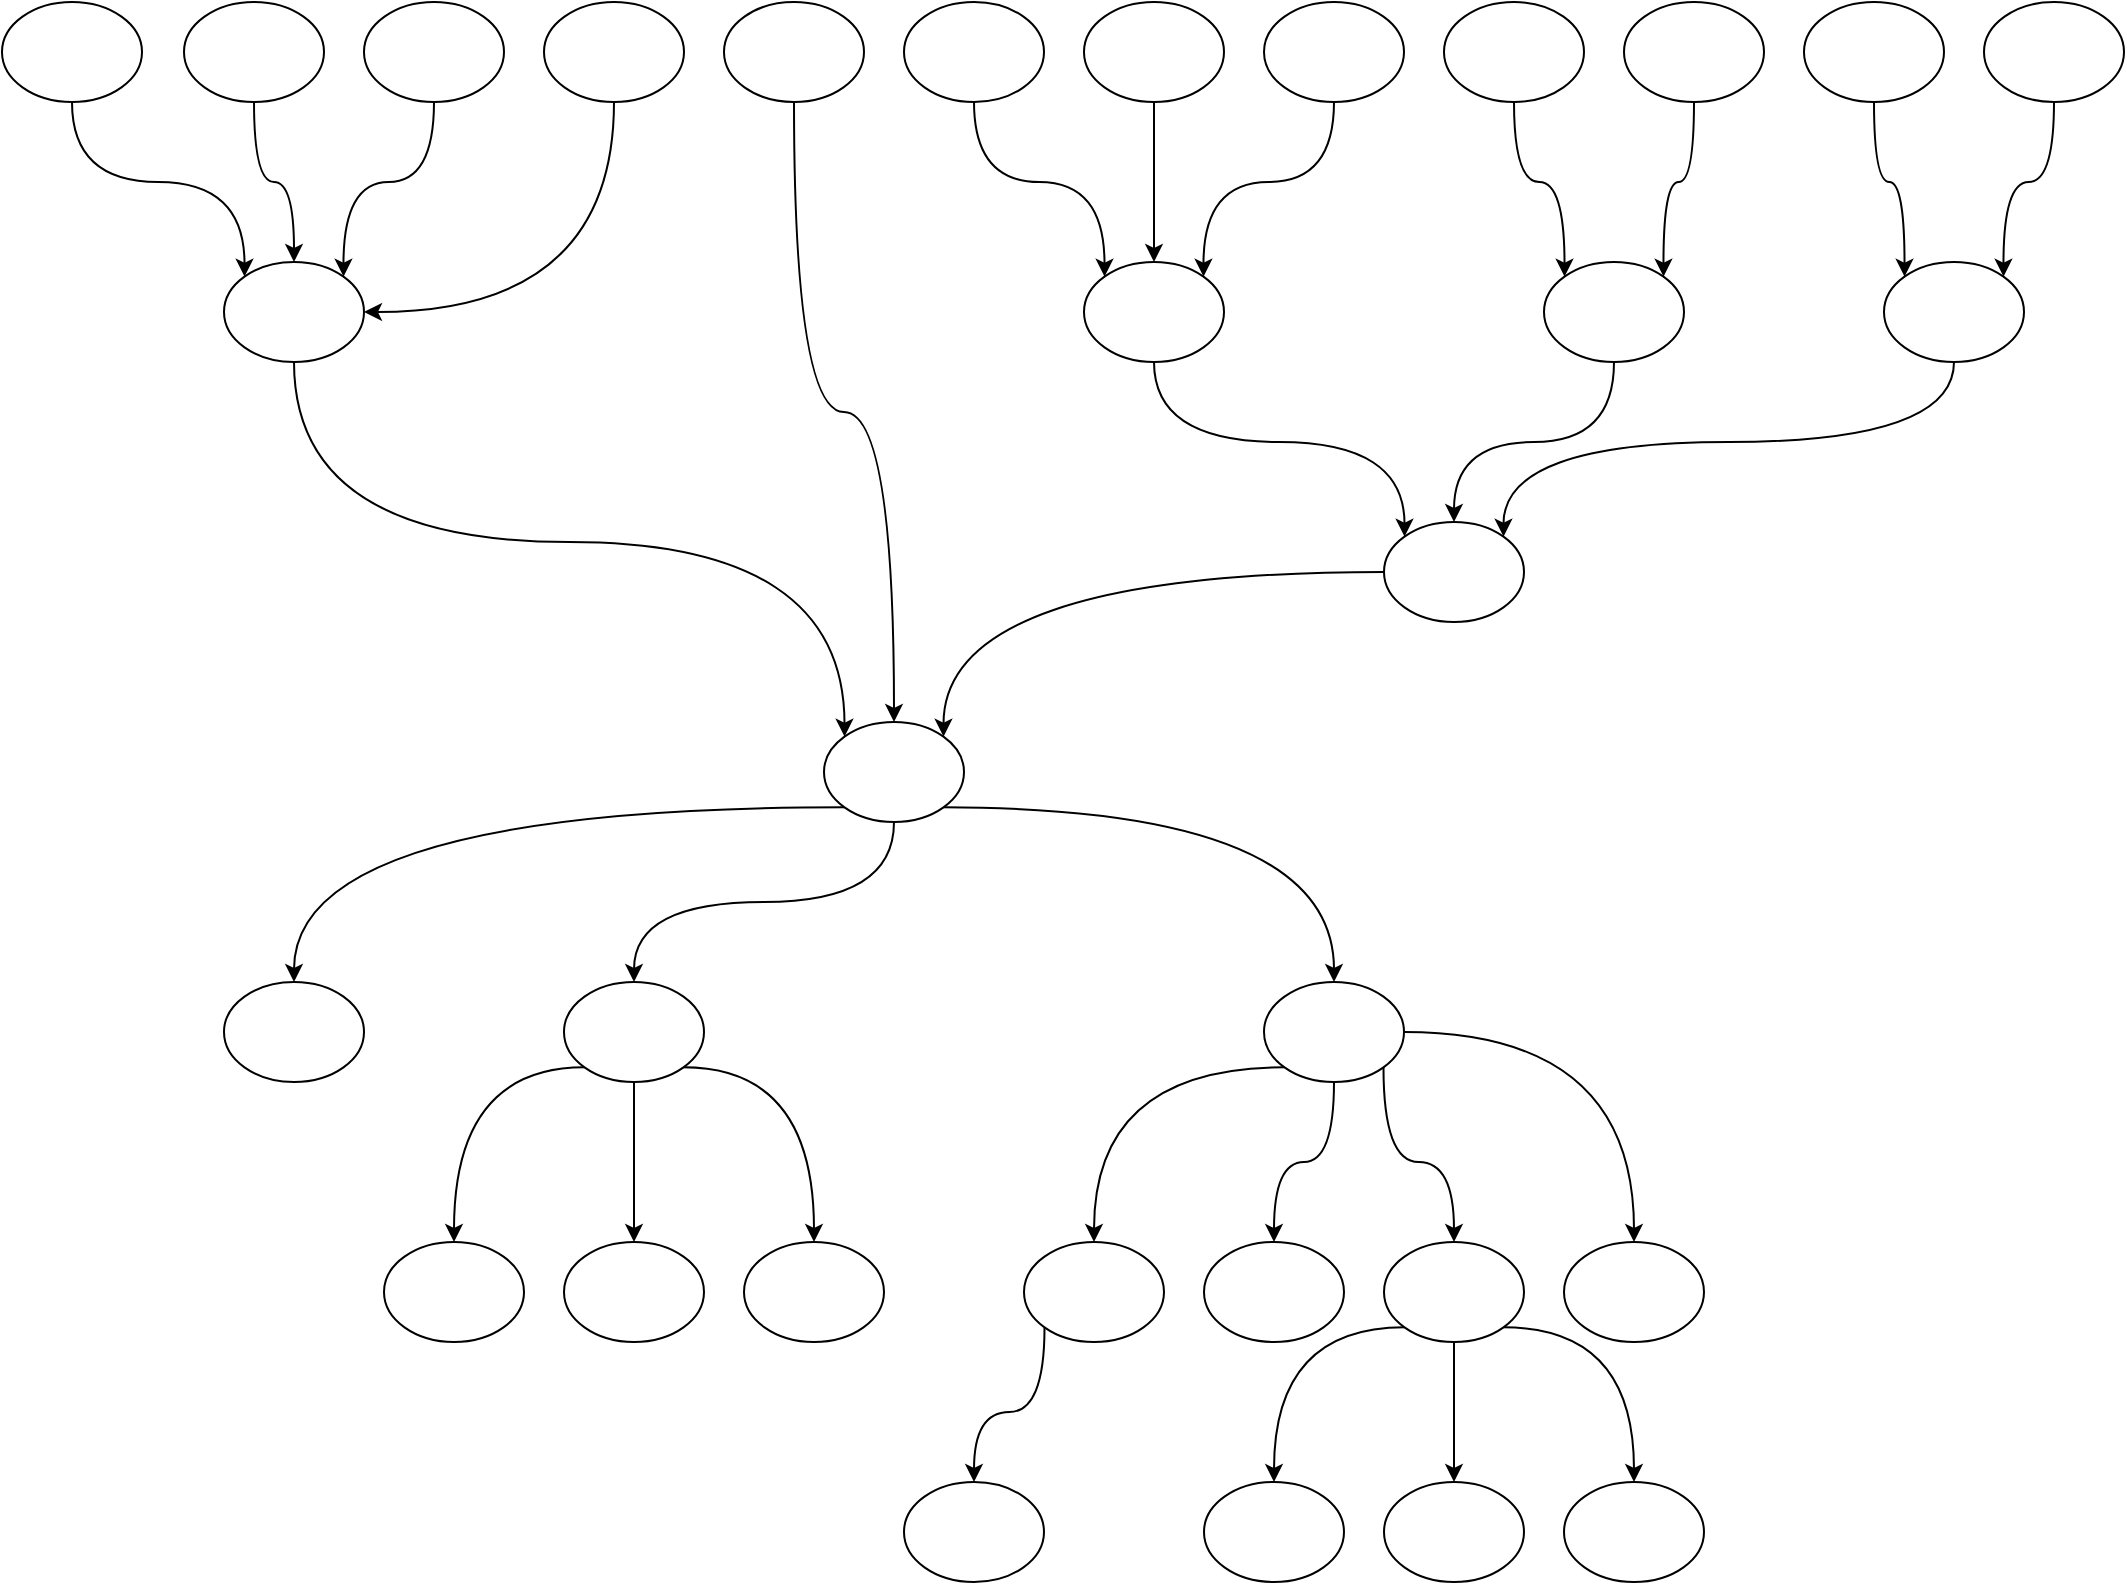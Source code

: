 <mxfile version="19.0.3" type="github">
  <diagram id="aV7yKb-oYIvs3yWfVHRN" name="第 1 页">
    <mxGraphModel dx="1422" dy="762" grid="1" gridSize="10" guides="1" tooltips="1" connect="1" arrows="1" fold="1" page="1" pageScale="1" pageWidth="1169" pageHeight="827" math="0" shadow="0">
      <root>
        <mxCell id="0" />
        <mxCell id="1" parent="0" />
        <mxCell id="Aef8_bQm2GeZmL0EMqKm-12" style="edgeStyle=orthogonalEdgeStyle;rounded=0;orthogonalLoop=1;jettySize=auto;html=1;exitX=0.5;exitY=1;exitDx=0;exitDy=0;entryX=0;entryY=0;entryDx=0;entryDy=0;curved=1;" edge="1" parent="1" source="Aef8_bQm2GeZmL0EMqKm-1" target="Aef8_bQm2GeZmL0EMqKm-11">
          <mxGeometry relative="1" as="geometry" />
        </mxCell>
        <mxCell id="Aef8_bQm2GeZmL0EMqKm-1" value="" style="ellipse;whiteSpace=wrap;html=1;" parent="1" vertex="1">
          <mxGeometry x="9" y="30" width="70" height="50" as="geometry" />
        </mxCell>
        <mxCell id="Aef8_bQm2GeZmL0EMqKm-13" style="edgeStyle=orthogonalEdgeStyle;curved=1;rounded=0;orthogonalLoop=1;jettySize=auto;html=1;entryX=0.5;entryY=0;entryDx=0;entryDy=0;" edge="1" parent="1" source="Aef8_bQm2GeZmL0EMqKm-2" target="Aef8_bQm2GeZmL0EMqKm-11">
          <mxGeometry relative="1" as="geometry" />
        </mxCell>
        <mxCell id="Aef8_bQm2GeZmL0EMqKm-2" value="" style="ellipse;whiteSpace=wrap;html=1;" vertex="1" parent="1">
          <mxGeometry x="100" y="30" width="70" height="50" as="geometry" />
        </mxCell>
        <mxCell id="Aef8_bQm2GeZmL0EMqKm-14" style="edgeStyle=orthogonalEdgeStyle;curved=1;rounded=0;orthogonalLoop=1;jettySize=auto;html=1;entryX=1;entryY=0;entryDx=0;entryDy=0;exitX=0.5;exitY=1;exitDx=0;exitDy=0;" edge="1" parent="1" source="Aef8_bQm2GeZmL0EMqKm-3" target="Aef8_bQm2GeZmL0EMqKm-11">
          <mxGeometry relative="1" as="geometry" />
        </mxCell>
        <mxCell id="Aef8_bQm2GeZmL0EMqKm-3" value="" style="ellipse;whiteSpace=wrap;html=1;" vertex="1" parent="1">
          <mxGeometry x="190" y="30" width="70" height="50" as="geometry" />
        </mxCell>
        <mxCell id="Aef8_bQm2GeZmL0EMqKm-15" style="edgeStyle=orthogonalEdgeStyle;curved=1;rounded=0;orthogonalLoop=1;jettySize=auto;html=1;entryX=1;entryY=0.5;entryDx=0;entryDy=0;exitX=0.5;exitY=1;exitDx=0;exitDy=0;" edge="1" parent="1" source="Aef8_bQm2GeZmL0EMqKm-4" target="Aef8_bQm2GeZmL0EMqKm-11">
          <mxGeometry relative="1" as="geometry" />
        </mxCell>
        <mxCell id="Aef8_bQm2GeZmL0EMqKm-4" value="" style="ellipse;whiteSpace=wrap;html=1;" vertex="1" parent="1">
          <mxGeometry x="280" y="30" width="70" height="50" as="geometry" />
        </mxCell>
        <mxCell id="Aef8_bQm2GeZmL0EMqKm-17" style="edgeStyle=orthogonalEdgeStyle;curved=1;rounded=0;orthogonalLoop=1;jettySize=auto;html=1;entryX=0.5;entryY=0;entryDx=0;entryDy=0;" edge="1" parent="1" source="Aef8_bQm2GeZmL0EMqKm-5" target="Aef8_bQm2GeZmL0EMqKm-16">
          <mxGeometry relative="1" as="geometry" />
        </mxCell>
        <mxCell id="Aef8_bQm2GeZmL0EMqKm-5" value="" style="ellipse;whiteSpace=wrap;html=1;" vertex="1" parent="1">
          <mxGeometry x="370" y="30" width="70" height="50" as="geometry" />
        </mxCell>
        <mxCell id="Aef8_bQm2GeZmL0EMqKm-25" style="edgeStyle=orthogonalEdgeStyle;curved=1;rounded=0;orthogonalLoop=1;jettySize=auto;html=1;entryX=0;entryY=0;entryDx=0;entryDy=0;exitX=0.5;exitY=1;exitDx=0;exitDy=0;" edge="1" parent="1" source="Aef8_bQm2GeZmL0EMqKm-6" target="Aef8_bQm2GeZmL0EMqKm-21">
          <mxGeometry relative="1" as="geometry" />
        </mxCell>
        <mxCell id="Aef8_bQm2GeZmL0EMqKm-6" value="" style="ellipse;whiteSpace=wrap;html=1;" vertex="1" parent="1">
          <mxGeometry x="460" y="30" width="70" height="50" as="geometry" />
        </mxCell>
        <mxCell id="Aef8_bQm2GeZmL0EMqKm-30" style="edgeStyle=orthogonalEdgeStyle;curved=1;rounded=0;orthogonalLoop=1;jettySize=auto;html=1;entryX=0;entryY=0;entryDx=0;entryDy=0;" edge="1" parent="1" source="Aef8_bQm2GeZmL0EMqKm-7" target="Aef8_bQm2GeZmL0EMqKm-23">
          <mxGeometry relative="1" as="geometry" />
        </mxCell>
        <mxCell id="Aef8_bQm2GeZmL0EMqKm-7" value="" style="ellipse;whiteSpace=wrap;html=1;" vertex="1" parent="1">
          <mxGeometry x="910" y="30" width="70" height="50" as="geometry" />
        </mxCell>
        <mxCell id="Aef8_bQm2GeZmL0EMqKm-26" style="edgeStyle=orthogonalEdgeStyle;curved=1;rounded=0;orthogonalLoop=1;jettySize=auto;html=1;" edge="1" parent="1" source="Aef8_bQm2GeZmL0EMqKm-8" target="Aef8_bQm2GeZmL0EMqKm-21">
          <mxGeometry relative="1" as="geometry" />
        </mxCell>
        <mxCell id="Aef8_bQm2GeZmL0EMqKm-8" value="" style="ellipse;whiteSpace=wrap;html=1;" vertex="1" parent="1">
          <mxGeometry x="550" y="30" width="70" height="50" as="geometry" />
        </mxCell>
        <mxCell id="Aef8_bQm2GeZmL0EMqKm-27" style="edgeStyle=orthogonalEdgeStyle;curved=1;rounded=0;orthogonalLoop=1;jettySize=auto;html=1;entryX=1;entryY=0;entryDx=0;entryDy=0;exitX=0.5;exitY=1;exitDx=0;exitDy=0;" edge="1" parent="1" source="Aef8_bQm2GeZmL0EMqKm-9" target="Aef8_bQm2GeZmL0EMqKm-21">
          <mxGeometry relative="1" as="geometry" />
        </mxCell>
        <mxCell id="Aef8_bQm2GeZmL0EMqKm-9" value="" style="ellipse;whiteSpace=wrap;html=1;" vertex="1" parent="1">
          <mxGeometry x="640" y="30" width="70" height="50" as="geometry" />
        </mxCell>
        <mxCell id="Aef8_bQm2GeZmL0EMqKm-28" style="edgeStyle=orthogonalEdgeStyle;curved=1;rounded=0;orthogonalLoop=1;jettySize=auto;html=1;exitX=0.5;exitY=1;exitDx=0;exitDy=0;entryX=0;entryY=0;entryDx=0;entryDy=0;" edge="1" parent="1" source="Aef8_bQm2GeZmL0EMqKm-10" target="Aef8_bQm2GeZmL0EMqKm-22">
          <mxGeometry relative="1" as="geometry" />
        </mxCell>
        <mxCell id="Aef8_bQm2GeZmL0EMqKm-10" value="" style="ellipse;whiteSpace=wrap;html=1;" vertex="1" parent="1">
          <mxGeometry x="730" y="30" width="70" height="50" as="geometry" />
        </mxCell>
        <mxCell id="Aef8_bQm2GeZmL0EMqKm-18" style="edgeStyle=orthogonalEdgeStyle;curved=1;rounded=0;orthogonalLoop=1;jettySize=auto;html=1;exitX=0.5;exitY=1;exitDx=0;exitDy=0;entryX=0;entryY=0;entryDx=0;entryDy=0;" edge="1" parent="1" source="Aef8_bQm2GeZmL0EMqKm-11" target="Aef8_bQm2GeZmL0EMqKm-16">
          <mxGeometry relative="1" as="geometry" />
        </mxCell>
        <mxCell id="Aef8_bQm2GeZmL0EMqKm-11" value="" style="ellipse;whiteSpace=wrap;html=1;" vertex="1" parent="1">
          <mxGeometry x="120" y="160" width="70" height="50" as="geometry" />
        </mxCell>
        <mxCell id="Aef8_bQm2GeZmL0EMqKm-50" style="edgeStyle=orthogonalEdgeStyle;curved=1;rounded=0;orthogonalLoop=1;jettySize=auto;html=1;exitX=0.5;exitY=1;exitDx=0;exitDy=0;" edge="1" parent="1" source="Aef8_bQm2GeZmL0EMqKm-16" target="Aef8_bQm2GeZmL0EMqKm-37">
          <mxGeometry relative="1" as="geometry" />
        </mxCell>
        <mxCell id="Aef8_bQm2GeZmL0EMqKm-51" style="edgeStyle=orthogonalEdgeStyle;curved=1;rounded=0;orthogonalLoop=1;jettySize=auto;html=1;exitX=1;exitY=1;exitDx=0;exitDy=0;" edge="1" parent="1" source="Aef8_bQm2GeZmL0EMqKm-16" target="Aef8_bQm2GeZmL0EMqKm-38">
          <mxGeometry relative="1" as="geometry" />
        </mxCell>
        <mxCell id="Aef8_bQm2GeZmL0EMqKm-52" style="edgeStyle=orthogonalEdgeStyle;curved=1;rounded=0;orthogonalLoop=1;jettySize=auto;html=1;exitX=0;exitY=1;exitDx=0;exitDy=0;entryX=0.5;entryY=0;entryDx=0;entryDy=0;" edge="1" parent="1" source="Aef8_bQm2GeZmL0EMqKm-16" target="Aef8_bQm2GeZmL0EMqKm-36">
          <mxGeometry relative="1" as="geometry" />
        </mxCell>
        <mxCell id="Aef8_bQm2GeZmL0EMqKm-16" value="" style="ellipse;whiteSpace=wrap;html=1;" vertex="1" parent="1">
          <mxGeometry x="420" y="390" width="70" height="50" as="geometry" />
        </mxCell>
        <mxCell id="Aef8_bQm2GeZmL0EMqKm-29" style="edgeStyle=orthogonalEdgeStyle;curved=1;rounded=0;orthogonalLoop=1;jettySize=auto;html=1;entryX=1;entryY=0;entryDx=0;entryDy=0;" edge="1" parent="1" source="Aef8_bQm2GeZmL0EMqKm-19" target="Aef8_bQm2GeZmL0EMqKm-22">
          <mxGeometry relative="1" as="geometry" />
        </mxCell>
        <mxCell id="Aef8_bQm2GeZmL0EMqKm-19" value="" style="ellipse;whiteSpace=wrap;html=1;" vertex="1" parent="1">
          <mxGeometry x="820" y="30" width="70" height="50" as="geometry" />
        </mxCell>
        <mxCell id="Aef8_bQm2GeZmL0EMqKm-31" style="edgeStyle=orthogonalEdgeStyle;curved=1;rounded=0;orthogonalLoop=1;jettySize=auto;html=1;exitX=0.5;exitY=1;exitDx=0;exitDy=0;entryX=1;entryY=0;entryDx=0;entryDy=0;" edge="1" parent="1" source="Aef8_bQm2GeZmL0EMqKm-20" target="Aef8_bQm2GeZmL0EMqKm-23">
          <mxGeometry relative="1" as="geometry" />
        </mxCell>
        <mxCell id="Aef8_bQm2GeZmL0EMqKm-20" value="" style="ellipse;whiteSpace=wrap;html=1;" vertex="1" parent="1">
          <mxGeometry x="1000" y="30" width="70" height="50" as="geometry" />
        </mxCell>
        <mxCell id="Aef8_bQm2GeZmL0EMqKm-34" style="edgeStyle=orthogonalEdgeStyle;curved=1;rounded=0;orthogonalLoop=1;jettySize=auto;html=1;exitX=0.5;exitY=1;exitDx=0;exitDy=0;entryX=0;entryY=0;entryDx=0;entryDy=0;" edge="1" parent="1" source="Aef8_bQm2GeZmL0EMqKm-21" target="Aef8_bQm2GeZmL0EMqKm-24">
          <mxGeometry relative="1" as="geometry" />
        </mxCell>
        <mxCell id="Aef8_bQm2GeZmL0EMqKm-21" value="" style="ellipse;whiteSpace=wrap;html=1;" vertex="1" parent="1">
          <mxGeometry x="550" y="160" width="70" height="50" as="geometry" />
        </mxCell>
        <mxCell id="Aef8_bQm2GeZmL0EMqKm-33" style="edgeStyle=orthogonalEdgeStyle;curved=1;rounded=0;orthogonalLoop=1;jettySize=auto;html=1;exitX=0.5;exitY=1;exitDx=0;exitDy=0;" edge="1" parent="1" source="Aef8_bQm2GeZmL0EMqKm-22" target="Aef8_bQm2GeZmL0EMqKm-24">
          <mxGeometry relative="1" as="geometry" />
        </mxCell>
        <mxCell id="Aef8_bQm2GeZmL0EMqKm-22" value="" style="ellipse;whiteSpace=wrap;html=1;" vertex="1" parent="1">
          <mxGeometry x="780" y="160" width="70" height="50" as="geometry" />
        </mxCell>
        <mxCell id="Aef8_bQm2GeZmL0EMqKm-32" style="edgeStyle=orthogonalEdgeStyle;curved=1;rounded=0;orthogonalLoop=1;jettySize=auto;html=1;exitX=0.5;exitY=1;exitDx=0;exitDy=0;entryX=1;entryY=0;entryDx=0;entryDy=0;" edge="1" parent="1" source="Aef8_bQm2GeZmL0EMqKm-23" target="Aef8_bQm2GeZmL0EMqKm-24">
          <mxGeometry relative="1" as="geometry" />
        </mxCell>
        <mxCell id="Aef8_bQm2GeZmL0EMqKm-23" value="" style="ellipse;whiteSpace=wrap;html=1;" vertex="1" parent="1">
          <mxGeometry x="950" y="160" width="70" height="50" as="geometry" />
        </mxCell>
        <mxCell id="Aef8_bQm2GeZmL0EMqKm-35" style="edgeStyle=orthogonalEdgeStyle;curved=1;rounded=0;orthogonalLoop=1;jettySize=auto;html=1;entryX=1;entryY=0;entryDx=0;entryDy=0;" edge="1" parent="1" source="Aef8_bQm2GeZmL0EMqKm-24" target="Aef8_bQm2GeZmL0EMqKm-16">
          <mxGeometry relative="1" as="geometry" />
        </mxCell>
        <mxCell id="Aef8_bQm2GeZmL0EMqKm-24" value="" style="ellipse;whiteSpace=wrap;html=1;" vertex="1" parent="1">
          <mxGeometry x="700" y="290" width="70" height="50" as="geometry" />
        </mxCell>
        <mxCell id="Aef8_bQm2GeZmL0EMqKm-36" value="" style="ellipse;whiteSpace=wrap;html=1;" vertex="1" parent="1">
          <mxGeometry x="120" y="520" width="70" height="50" as="geometry" />
        </mxCell>
        <mxCell id="Aef8_bQm2GeZmL0EMqKm-53" style="edgeStyle=orthogonalEdgeStyle;curved=1;rounded=0;orthogonalLoop=1;jettySize=auto;html=1;exitX=0;exitY=1;exitDx=0;exitDy=0;entryX=0.5;entryY=0;entryDx=0;entryDy=0;" edge="1" parent="1" source="Aef8_bQm2GeZmL0EMqKm-37" target="Aef8_bQm2GeZmL0EMqKm-39">
          <mxGeometry relative="1" as="geometry" />
        </mxCell>
        <mxCell id="Aef8_bQm2GeZmL0EMqKm-54" style="edgeStyle=orthogonalEdgeStyle;curved=1;rounded=0;orthogonalLoop=1;jettySize=auto;html=1;exitX=0.5;exitY=1;exitDx=0;exitDy=0;" edge="1" parent="1" source="Aef8_bQm2GeZmL0EMqKm-37" target="Aef8_bQm2GeZmL0EMqKm-40">
          <mxGeometry relative="1" as="geometry" />
        </mxCell>
        <mxCell id="Aef8_bQm2GeZmL0EMqKm-55" style="edgeStyle=orthogonalEdgeStyle;curved=1;rounded=0;orthogonalLoop=1;jettySize=auto;html=1;exitX=1;exitY=1;exitDx=0;exitDy=0;" edge="1" parent="1" source="Aef8_bQm2GeZmL0EMqKm-37" target="Aef8_bQm2GeZmL0EMqKm-41">
          <mxGeometry relative="1" as="geometry" />
        </mxCell>
        <mxCell id="Aef8_bQm2GeZmL0EMqKm-37" value="" style="ellipse;whiteSpace=wrap;html=1;" vertex="1" parent="1">
          <mxGeometry x="290" y="520" width="70" height="50" as="geometry" />
        </mxCell>
        <mxCell id="Aef8_bQm2GeZmL0EMqKm-56" style="edgeStyle=orthogonalEdgeStyle;curved=1;rounded=0;orthogonalLoop=1;jettySize=auto;html=1;exitX=0;exitY=1;exitDx=0;exitDy=0;" edge="1" parent="1" source="Aef8_bQm2GeZmL0EMqKm-38" target="Aef8_bQm2GeZmL0EMqKm-42">
          <mxGeometry relative="1" as="geometry" />
        </mxCell>
        <mxCell id="Aef8_bQm2GeZmL0EMqKm-58" style="edgeStyle=orthogonalEdgeStyle;curved=1;rounded=0;orthogonalLoop=1;jettySize=auto;html=1;exitX=0.5;exitY=1;exitDx=0;exitDy=0;entryX=0.5;entryY=0;entryDx=0;entryDy=0;" edge="1" parent="1" source="Aef8_bQm2GeZmL0EMqKm-38" target="Aef8_bQm2GeZmL0EMqKm-43">
          <mxGeometry relative="1" as="geometry" />
        </mxCell>
        <mxCell id="Aef8_bQm2GeZmL0EMqKm-59" style="edgeStyle=orthogonalEdgeStyle;curved=1;rounded=0;orthogonalLoop=1;jettySize=auto;html=1;exitX=1;exitY=1;exitDx=0;exitDy=0;" edge="1" parent="1" source="Aef8_bQm2GeZmL0EMqKm-38" target="Aef8_bQm2GeZmL0EMqKm-44">
          <mxGeometry relative="1" as="geometry" />
        </mxCell>
        <mxCell id="Aef8_bQm2GeZmL0EMqKm-60" style="edgeStyle=orthogonalEdgeStyle;curved=1;rounded=0;orthogonalLoop=1;jettySize=auto;html=1;exitX=1;exitY=0.5;exitDx=0;exitDy=0;" edge="1" parent="1" source="Aef8_bQm2GeZmL0EMqKm-38" target="Aef8_bQm2GeZmL0EMqKm-45">
          <mxGeometry relative="1" as="geometry" />
        </mxCell>
        <mxCell id="Aef8_bQm2GeZmL0EMqKm-38" value="" style="ellipse;whiteSpace=wrap;html=1;" vertex="1" parent="1">
          <mxGeometry x="640" y="520" width="70" height="50" as="geometry" />
        </mxCell>
        <mxCell id="Aef8_bQm2GeZmL0EMqKm-39" value="" style="ellipse;whiteSpace=wrap;html=1;" vertex="1" parent="1">
          <mxGeometry x="200" y="650" width="70" height="50" as="geometry" />
        </mxCell>
        <mxCell id="Aef8_bQm2GeZmL0EMqKm-40" value="" style="ellipse;whiteSpace=wrap;html=1;" vertex="1" parent="1">
          <mxGeometry x="290" y="650" width="70" height="50" as="geometry" />
        </mxCell>
        <mxCell id="Aef8_bQm2GeZmL0EMqKm-41" value="" style="ellipse;whiteSpace=wrap;html=1;" vertex="1" parent="1">
          <mxGeometry x="380" y="650" width="70" height="50" as="geometry" />
        </mxCell>
        <mxCell id="Aef8_bQm2GeZmL0EMqKm-57" style="edgeStyle=orthogonalEdgeStyle;curved=1;rounded=0;orthogonalLoop=1;jettySize=auto;html=1;exitX=0;exitY=1;exitDx=0;exitDy=0;" edge="1" parent="1" source="Aef8_bQm2GeZmL0EMqKm-42" target="Aef8_bQm2GeZmL0EMqKm-49">
          <mxGeometry relative="1" as="geometry" />
        </mxCell>
        <mxCell id="Aef8_bQm2GeZmL0EMqKm-42" value="" style="ellipse;whiteSpace=wrap;html=1;" vertex="1" parent="1">
          <mxGeometry x="520" y="650" width="70" height="50" as="geometry" />
        </mxCell>
        <mxCell id="Aef8_bQm2GeZmL0EMqKm-43" value="" style="ellipse;whiteSpace=wrap;html=1;" vertex="1" parent="1">
          <mxGeometry x="610" y="650" width="70" height="50" as="geometry" />
        </mxCell>
        <mxCell id="Aef8_bQm2GeZmL0EMqKm-61" style="edgeStyle=orthogonalEdgeStyle;curved=1;rounded=0;orthogonalLoop=1;jettySize=auto;html=1;exitX=0;exitY=1;exitDx=0;exitDy=0;entryX=0.5;entryY=0;entryDx=0;entryDy=0;" edge="1" parent="1" source="Aef8_bQm2GeZmL0EMqKm-44" target="Aef8_bQm2GeZmL0EMqKm-46">
          <mxGeometry relative="1" as="geometry" />
        </mxCell>
        <mxCell id="Aef8_bQm2GeZmL0EMqKm-62" style="edgeStyle=orthogonalEdgeStyle;curved=1;rounded=0;orthogonalLoop=1;jettySize=auto;html=1;exitX=0.5;exitY=1;exitDx=0;exitDy=0;entryX=0.5;entryY=0;entryDx=0;entryDy=0;" edge="1" parent="1" source="Aef8_bQm2GeZmL0EMqKm-44" target="Aef8_bQm2GeZmL0EMqKm-47">
          <mxGeometry relative="1" as="geometry" />
        </mxCell>
        <mxCell id="Aef8_bQm2GeZmL0EMqKm-63" style="edgeStyle=orthogonalEdgeStyle;curved=1;rounded=0;orthogonalLoop=1;jettySize=auto;html=1;exitX=1;exitY=1;exitDx=0;exitDy=0;" edge="1" parent="1" source="Aef8_bQm2GeZmL0EMqKm-44" target="Aef8_bQm2GeZmL0EMqKm-48">
          <mxGeometry relative="1" as="geometry" />
        </mxCell>
        <mxCell id="Aef8_bQm2GeZmL0EMqKm-44" value="" style="ellipse;whiteSpace=wrap;html=1;" vertex="1" parent="1">
          <mxGeometry x="700" y="650" width="70" height="50" as="geometry" />
        </mxCell>
        <mxCell id="Aef8_bQm2GeZmL0EMqKm-45" value="" style="ellipse;whiteSpace=wrap;html=1;" vertex="1" parent="1">
          <mxGeometry x="790" y="650" width="70" height="50" as="geometry" />
        </mxCell>
        <mxCell id="Aef8_bQm2GeZmL0EMqKm-46" value="" style="ellipse;whiteSpace=wrap;html=1;" vertex="1" parent="1">
          <mxGeometry x="610" y="770" width="70" height="50" as="geometry" />
        </mxCell>
        <mxCell id="Aef8_bQm2GeZmL0EMqKm-47" value="" style="ellipse;whiteSpace=wrap;html=1;" vertex="1" parent="1">
          <mxGeometry x="700" y="770" width="70" height="50" as="geometry" />
        </mxCell>
        <mxCell id="Aef8_bQm2GeZmL0EMqKm-48" value="" style="ellipse;whiteSpace=wrap;html=1;" vertex="1" parent="1">
          <mxGeometry x="790" y="770" width="70" height="50" as="geometry" />
        </mxCell>
        <mxCell id="Aef8_bQm2GeZmL0EMqKm-49" value="" style="ellipse;whiteSpace=wrap;html=1;" vertex="1" parent="1">
          <mxGeometry x="460" y="770" width="70" height="50" as="geometry" />
        </mxCell>
      </root>
    </mxGraphModel>
  </diagram>
</mxfile>
